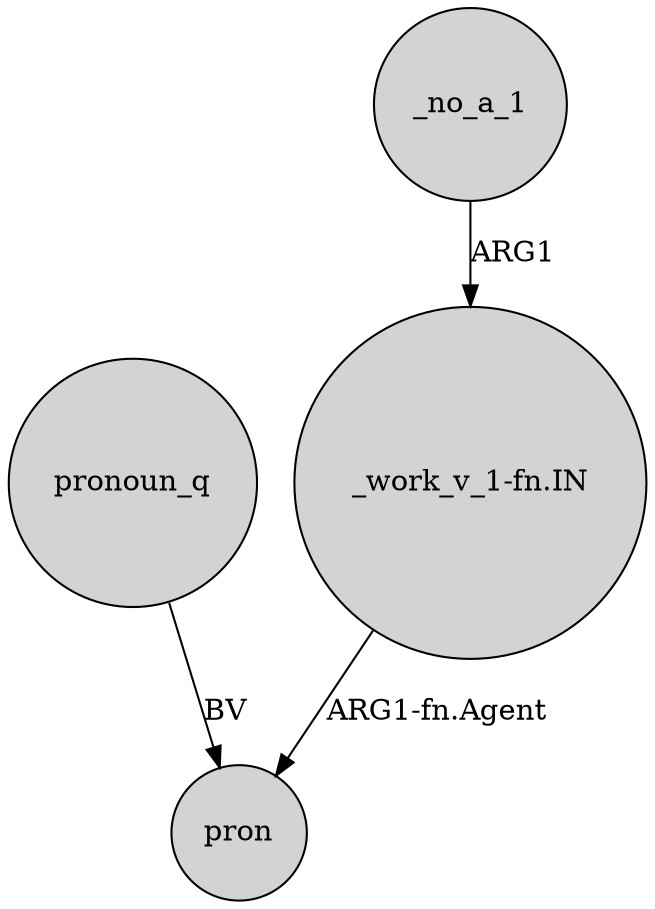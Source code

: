 digraph {
	node [shape=circle style=filled]
	pronoun_q -> pron [label=BV]
	"_work_v_1-fn.IN" -> pron [label="ARG1-fn.Agent"]
	_no_a_1 -> "_work_v_1-fn.IN" [label=ARG1]
}
